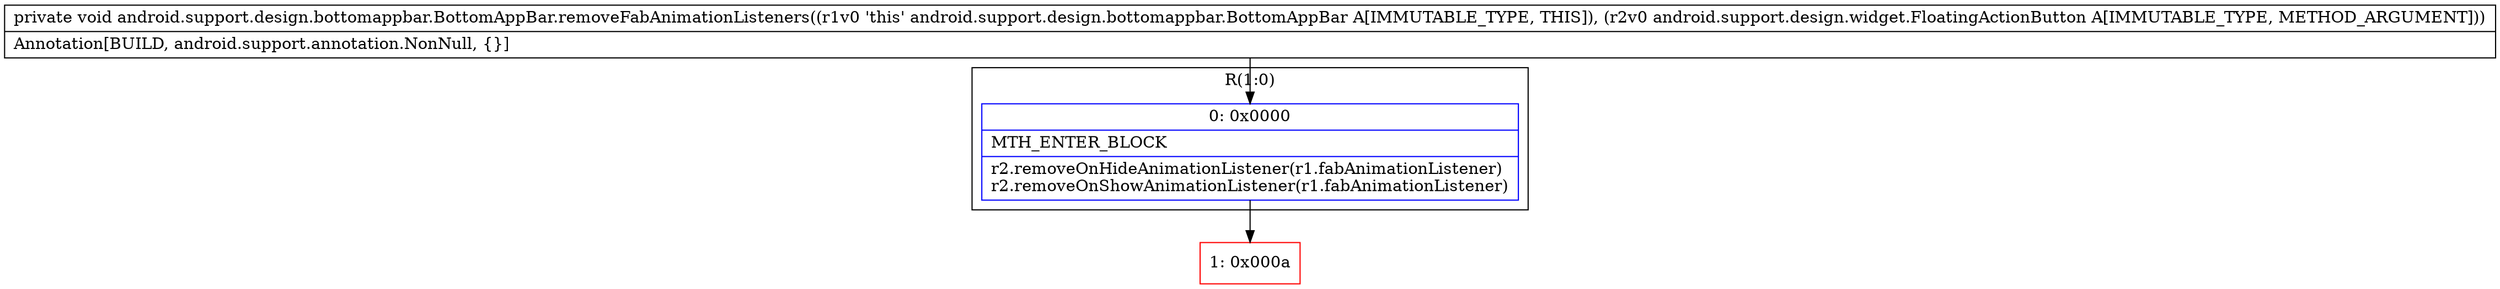 digraph "CFG forandroid.support.design.bottomappbar.BottomAppBar.removeFabAnimationListeners(Landroid\/support\/design\/widget\/FloatingActionButton;)V" {
subgraph cluster_Region_630567328 {
label = "R(1:0)";
node [shape=record,color=blue];
Node_0 [shape=record,label="{0\:\ 0x0000|MTH_ENTER_BLOCK\l|r2.removeOnHideAnimationListener(r1.fabAnimationListener)\lr2.removeOnShowAnimationListener(r1.fabAnimationListener)\l}"];
}
Node_1 [shape=record,color=red,label="{1\:\ 0x000a}"];
MethodNode[shape=record,label="{private void android.support.design.bottomappbar.BottomAppBar.removeFabAnimationListeners((r1v0 'this' android.support.design.bottomappbar.BottomAppBar A[IMMUTABLE_TYPE, THIS]), (r2v0 android.support.design.widget.FloatingActionButton A[IMMUTABLE_TYPE, METHOD_ARGUMENT]))  | Annotation[BUILD, android.support.annotation.NonNull, \{\}]\l}"];
MethodNode -> Node_0;
Node_0 -> Node_1;
}

